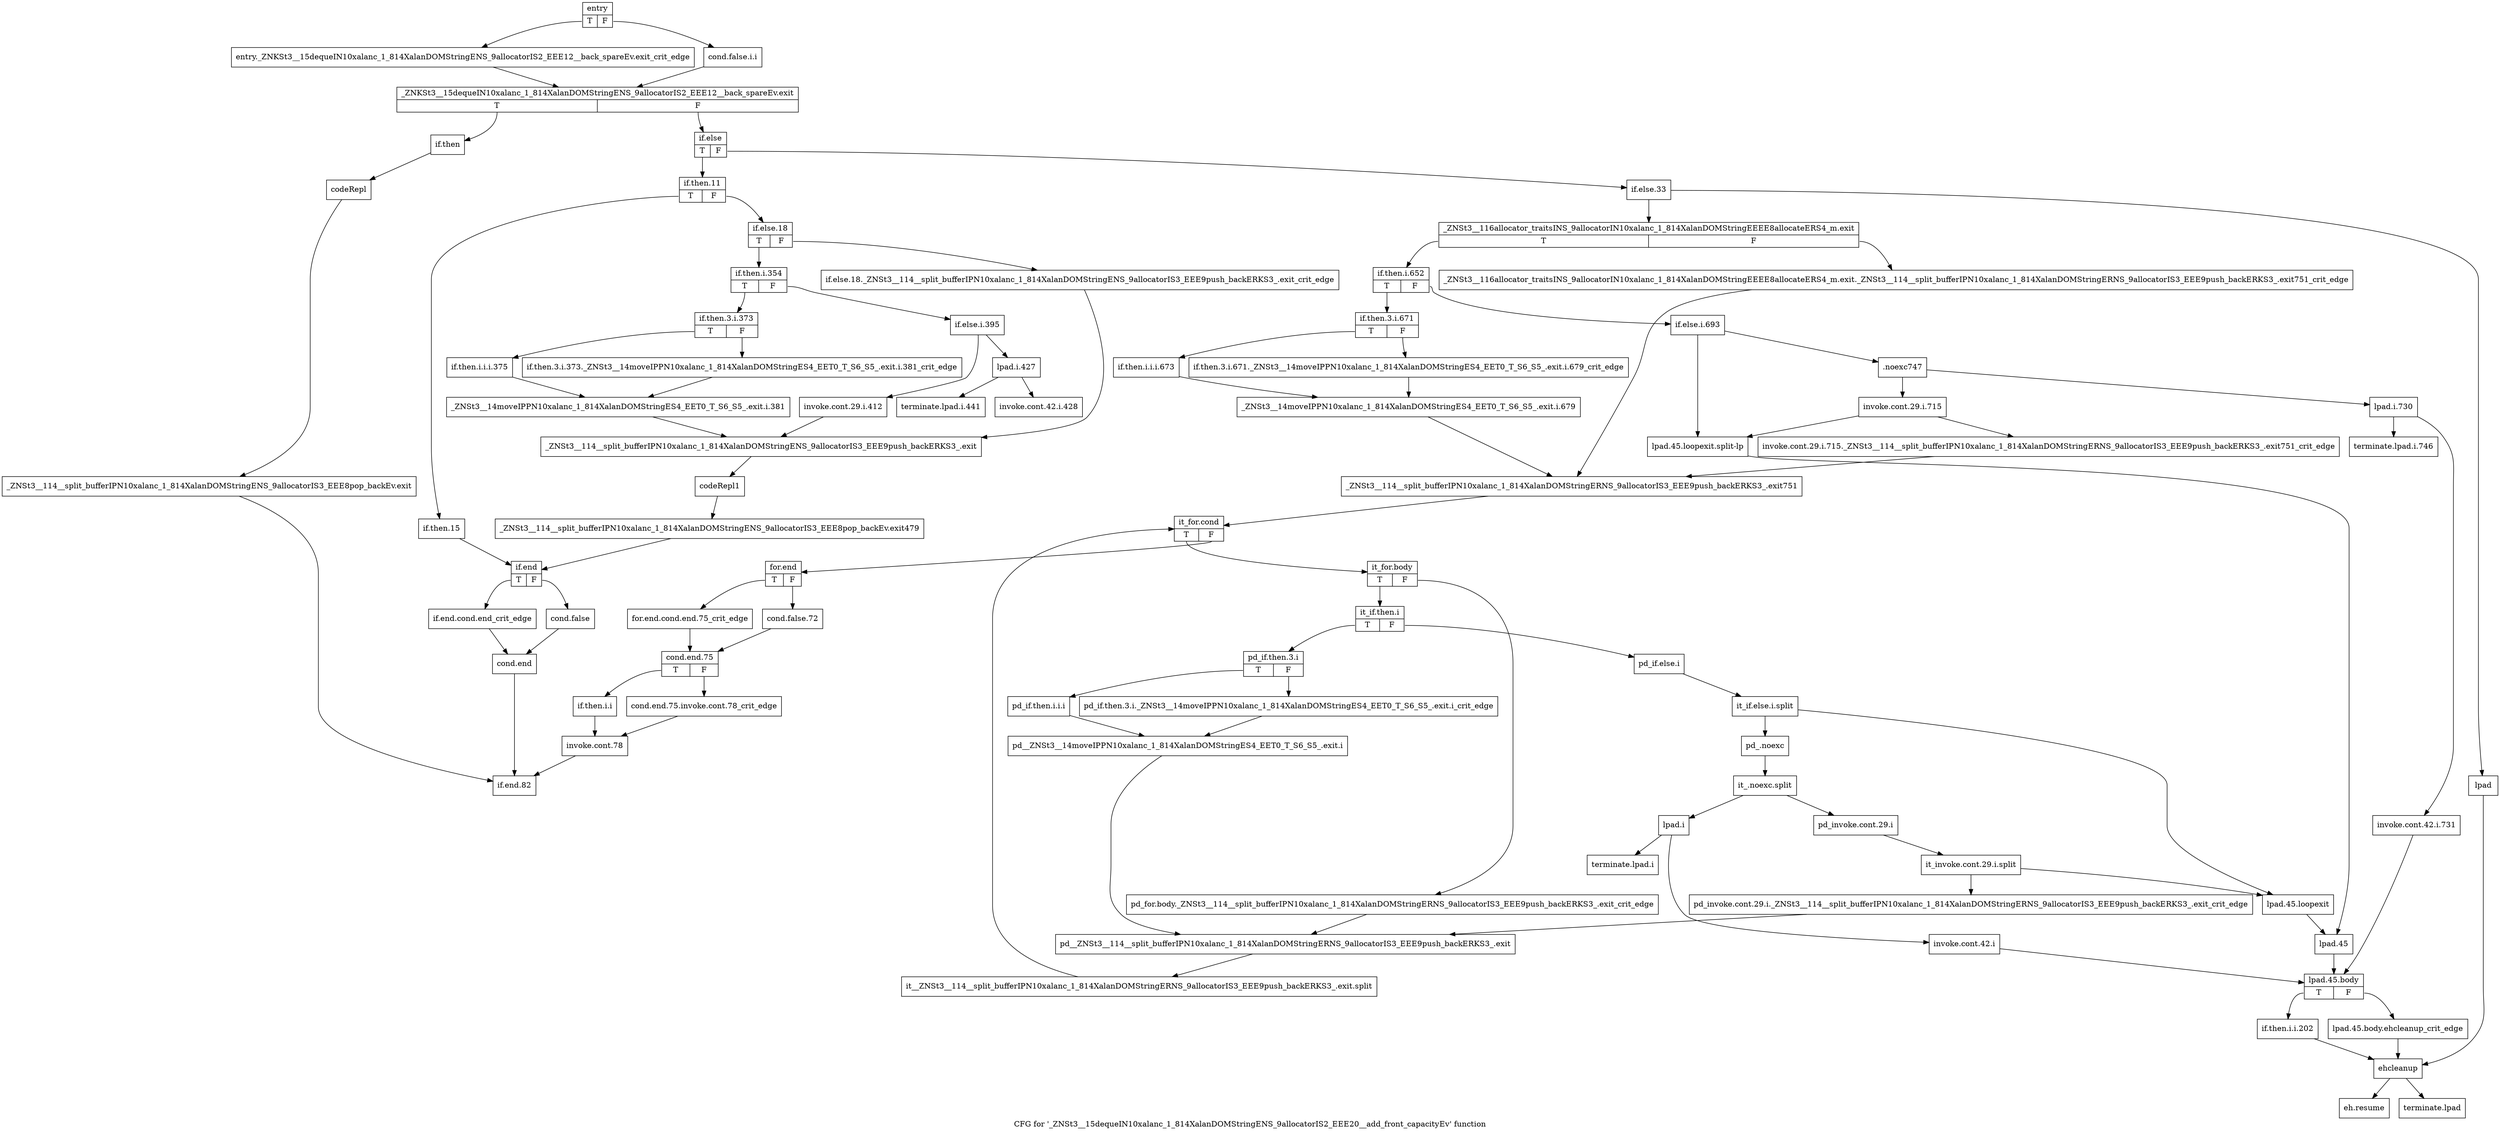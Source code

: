 digraph "CFG for '_ZNSt3__15dequeIN10xalanc_1_814XalanDOMStringENS_9allocatorIS2_EEE20__add_front_capacityEv' function" {
	label="CFG for '_ZNSt3__15dequeIN10xalanc_1_814XalanDOMStringENS_9allocatorIS2_EEE20__add_front_capacityEv' function";

	Node0x8e04210 [shape=record,label="{entry|{<s0>T|<s1>F}}"];
	Node0x8e04210:s0 -> Node0x8e04260;
	Node0x8e04210:s1 -> Node0x8e042b0;
	Node0x8e04260 [shape=record,label="{entry._ZNKSt3__15dequeIN10xalanc_1_814XalanDOMStringENS_9allocatorIS2_EEE12__back_spareEv.exit_crit_edge}"];
	Node0x8e04260 -> Node0x8e04300;
	Node0x8e042b0 [shape=record,label="{cond.false.i.i}"];
	Node0x8e042b0 -> Node0x8e04300;
	Node0x8e04300 [shape=record,label="{_ZNKSt3__15dequeIN10xalanc_1_814XalanDOMStringENS_9allocatorIS2_EEE12__back_spareEv.exit|{<s0>T|<s1>F}}"];
	Node0x8e04300:s0 -> Node0x8e04350;
	Node0x8e04300:s1 -> Node0x8e04440;
	Node0x8e04350 [shape=record,label="{if.then}"];
	Node0x8e04350 -> Node0x8e043a0;
	Node0x8e043a0 [shape=record,label="{codeRepl}"];
	Node0x8e043a0 -> Node0x8e043f0;
	Node0x8e043f0 [shape=record,label="{_ZNSt3__114__split_bufferIPN10xalanc_1_814XalanDOMStringENS_9allocatorIS3_EEE8pop_backEv.exit}"];
	Node0x8e043f0 -> Node0x8e0a5c0;
	Node0x8e04440 [shape=record,label="{if.else|{<s0>T|<s1>F}}"];
	Node0x8e04440:s0 -> Node0x8e04490;
	Node0x8e04440:s1 -> Node0x8e04b20;
	Node0x8e04490 [shape=record,label="{if.then.11|{<s0>T|<s1>F}}"];
	Node0x8e04490:s0 -> Node0x8e044e0;
	Node0x8e04490:s1 -> Node0x8e04530;
	Node0x8e044e0 [shape=record,label="{if.then.15}"];
	Node0x8e044e0 -> Node0x8e049e0;
	Node0x8e04530 [shape=record,label="{if.else.18|{<s0>T|<s1>F}}"];
	Node0x8e04530:s0 -> Node0x8e045d0;
	Node0x8e04530:s1 -> Node0x8e04580;
	Node0x8e04580 [shape=record,label="{if.else.18._ZNSt3__114__split_bufferIPN10xalanc_1_814XalanDOMStringENS_9allocatorIS3_EEE9push_backERKS3_.exit_crit_edge}"];
	Node0x8e04580 -> Node0x8e048f0;
	Node0x8e045d0 [shape=record,label="{if.then.i.354|{<s0>T|<s1>F}}"];
	Node0x8e045d0:s0 -> Node0x8e04620;
	Node0x8e045d0:s1 -> Node0x8e04760;
	Node0x8e04620 [shape=record,label="{if.then.3.i.373|{<s0>T|<s1>F}}"];
	Node0x8e04620:s0 -> Node0x8e046c0;
	Node0x8e04620:s1 -> Node0x8e04670;
	Node0x8e04670 [shape=record,label="{if.then.3.i.373._ZNSt3__14moveIPPN10xalanc_1_814XalanDOMStringES4_EET0_T_S6_S5_.exit.i.381_crit_edge}"];
	Node0x8e04670 -> Node0x8e04710;
	Node0x8e046c0 [shape=record,label="{if.then.i.i.i.375}"];
	Node0x8e046c0 -> Node0x8e04710;
	Node0x8e04710 [shape=record,label="{_ZNSt3__14moveIPPN10xalanc_1_814XalanDOMStringES4_EET0_T_S6_S5_.exit.i.381}"];
	Node0x8e04710 -> Node0x8e048f0;
	Node0x8e04760 [shape=record,label="{if.else.i.395}"];
	Node0x8e04760 -> Node0x8e047b0;
	Node0x8e04760 -> Node0x8e04800;
	Node0x8e047b0 [shape=record,label="{invoke.cont.29.i.412}"];
	Node0x8e047b0 -> Node0x8e048f0;
	Node0x8e04800 [shape=record,label="{lpad.i.427}"];
	Node0x8e04800 -> Node0x8e04850;
	Node0x8e04800 -> Node0x8e048a0;
	Node0x8e04850 [shape=record,label="{invoke.cont.42.i.428}"];
	Node0x8e048a0 [shape=record,label="{terminate.lpad.i.441}"];
	Node0x8e048f0 [shape=record,label="{_ZNSt3__114__split_bufferIPN10xalanc_1_814XalanDOMStringENS_9allocatorIS3_EEE9push_backERKS3_.exit}"];
	Node0x8e048f0 -> Node0x8e04940;
	Node0x8e04940 [shape=record,label="{codeRepl1}"];
	Node0x8e04940 -> Node0x8e04990;
	Node0x8e04990 [shape=record,label="{_ZNSt3__114__split_bufferIPN10xalanc_1_814XalanDOMStringENS_9allocatorIS3_EEE8pop_backEv.exit479}"];
	Node0x8e04990 -> Node0x8e049e0;
	Node0x8e049e0 [shape=record,label="{if.end|{<s0>T|<s1>F}}"];
	Node0x8e049e0:s0 -> Node0x8e04a30;
	Node0x8e049e0:s1 -> Node0x8e04a80;
	Node0x8e04a30 [shape=record,label="{if.end.cond.end_crit_edge}"];
	Node0x8e04a30 -> Node0x8e04ad0;
	Node0x8e04a80 [shape=record,label="{cond.false}"];
	Node0x8e04a80 -> Node0x8e04ad0;
	Node0x8e04ad0 [shape=record,label="{cond.end}"];
	Node0x8e04ad0 -> Node0x8e0a5c0;
	Node0x8e04b20 [shape=record,label="{if.else.33}"];
	Node0x8e04b20 -> Node0x8e04b70;
	Node0x8e04b20 -> Node0x8e0a110;
	Node0x8e04b70 [shape=record,label="{_ZNSt3__116allocator_traitsINS_9allocatorIN10xalanc_1_814XalanDOMStringEEEE8allocateERS4_m.exit|{<s0>T|<s1>F}}"];
	Node0x8e04b70:s0 -> Node0x8e04c10;
	Node0x8e04b70:s1 -> Node0x8e04bc0;
	Node0x8e04bc0 [shape=record,label="{_ZNSt3__116allocator_traitsINS_9allocatorIN10xalanc_1_814XalanDOMStringEEEE8allocateERS4_m.exit._ZNSt3__114__split_bufferIPN10xalanc_1_814XalanDOMStringERNS_9allocatorIS3_EEE9push_backERKS3_.exit751_crit_edge}"];
	Node0x8e04bc0 -> Node0x8e04fd0;
	Node0x8e04c10 [shape=record,label="{if.then.i.652|{<s0>T|<s1>F}}"];
	Node0x8e04c10:s0 -> Node0x8e04c60;
	Node0x8e04c10:s1 -> Node0x8e04da0;
	Node0x8e04c60 [shape=record,label="{if.then.3.i.671|{<s0>T|<s1>F}}"];
	Node0x8e04c60:s0 -> Node0x8e04d00;
	Node0x8e04c60:s1 -> Node0x8e04cb0;
	Node0x8e04cb0 [shape=record,label="{if.then.3.i.671._ZNSt3__14moveIPPN10xalanc_1_814XalanDOMStringES4_EET0_T_S6_S5_.exit.i.679_crit_edge}"];
	Node0x8e04cb0 -> Node0x8e04d50;
	Node0x8e04d00 [shape=record,label="{if.then.i.i.i.673}"];
	Node0x8e04d00 -> Node0x8e04d50;
	Node0x8e04d50 [shape=record,label="{_ZNSt3__14moveIPPN10xalanc_1_814XalanDOMStringES4_EET0_T_S6_S5_.exit.i.679}"];
	Node0x8e04d50 -> Node0x8e04fd0;
	Node0x8e04da0 [shape=record,label="{if.else.i.693}"];
	Node0x8e04da0 -> Node0x8e04df0;
	Node0x8e04da0 -> Node0x8e0a1b0;
	Node0x8e04df0 [shape=record,label="{.noexc747}"];
	Node0x8e04df0 -> Node0x8e04e40;
	Node0x8e04df0 -> Node0x8e04ee0;
	Node0x8e04e40 [shape=record,label="{invoke.cont.29.i.715}"];
	Node0x8e04e40 -> Node0x8e04e90;
	Node0x8e04e40 -> Node0x8e0a1b0;
	Node0x8e04e90 [shape=record,label="{invoke.cont.29.i.715._ZNSt3__114__split_bufferIPN10xalanc_1_814XalanDOMStringERNS_9allocatorIS3_EEE9push_backERKS3_.exit751_crit_edge}"];
	Node0x8e04e90 -> Node0x8e04fd0;
	Node0x8e04ee0 [shape=record,label="{lpad.i.730}"];
	Node0x8e04ee0 -> Node0x8e04f30;
	Node0x8e04ee0 -> Node0x8e04f80;
	Node0x8e04f30 [shape=record,label="{invoke.cont.42.i.731}"];
	Node0x8e04f30 -> Node0x8e0a250;
	Node0x8e04f80 [shape=record,label="{terminate.lpad.i.746}"];
	Node0x8e04fd0 [shape=record,label="{_ZNSt3__114__split_bufferIPN10xalanc_1_814XalanDOMStringERNS_9allocatorIS3_EEE9push_backERKS3_.exit751}"];
	Node0x8e04fd0 -> Node0x8e05020;
	Node0x8e05020 [shape=record,label="{it_for.cond|{<s0>T|<s1>F}}"];
	Node0x8e05020:s0 -> Node0x8e05070;
	Node0x8e05020:s1 -> Node0x8e0a340;
	Node0x8e05070 [shape=record,label="{it_for.body|{<s0>T|<s1>F}}"];
	Node0x8e05070:s0 -> Node0x8e05110;
	Node0x8e05070:s1 -> Node0x8e050c0;
	Node0x8e050c0 [shape=record,label="{pd_for.body._ZNSt3__114__split_bufferIPN10xalanc_1_814XalanDOMStringERNS_9allocatorIS3_EEE9push_backERKS3_.exit_crit_edge}"];
	Node0x8e050c0 -> Node0x8e0a0c0;
	Node0x8e05110 [shape=record,label="{it_if.then.i|{<s0>T|<s1>F}}"];
	Node0x8e05110:s0 -> Node0x8e05160;
	Node0x8e05110:s1 -> Node0x8e052a0;
	Node0x8e05160 [shape=record,label="{pd_if.then.3.i|{<s0>T|<s1>F}}"];
	Node0x8e05160:s0 -> Node0x8e05200;
	Node0x8e05160:s1 -> Node0x8e051b0;
	Node0x8e051b0 [shape=record,label="{pd_if.then.3.i._ZNSt3__14moveIPPN10xalanc_1_814XalanDOMStringES4_EET0_T_S6_S5_.exit.i_crit_edge}"];
	Node0x8e051b0 -> Node0x8e05250;
	Node0x8e05200 [shape=record,label="{pd_if.then.i.i.i}"];
	Node0x8e05200 -> Node0x8e05250;
	Node0x8e05250 [shape=record,label="{pd__ZNSt3__14moveIPPN10xalanc_1_814XalanDOMStringES4_EET0_T_S6_S5_.exit.i}"];
	Node0x8e05250 -> Node0x8e0a0c0;
	Node0x8e052a0 [shape=record,label="{pd_if.else.i}"];
	Node0x8e052a0 -> Node0xca567e0;
	Node0xca567e0 [shape=record,label="{it_if.else.i.split}"];
	Node0xca567e0 -> Node0x8e052f0;
	Node0xca567e0 -> Node0x8e0a160;
	Node0x8e052f0 [shape=record,label="{pd_.noexc}"];
	Node0x8e052f0 -> Node0xca55480;
	Node0xca55480 [shape=record,label="{it_.noexc.split}"];
	Node0xca55480 -> Node0x8e05340;
	Node0xca55480 -> Node0x8e053e0;
	Node0x8e05340 [shape=record,label="{pd_invoke.cont.29.i}"];
	Node0x8e05340 -> Node0xca549e0;
	Node0xca549e0 [shape=record,label="{it_invoke.cont.29.i.split}"];
	Node0xca549e0 -> Node0x8e05390;
	Node0xca549e0 -> Node0x8e0a160;
	Node0x8e05390 [shape=record,label="{pd_invoke.cont.29.i._ZNSt3__114__split_bufferIPN10xalanc_1_814XalanDOMStringERNS_9allocatorIS3_EEE9push_backERKS3_.exit_crit_edge}"];
	Node0x8e05390 -> Node0x8e0a0c0;
	Node0x8e053e0 [shape=record,label="{lpad.i}"];
	Node0x8e053e0 -> Node0x8e05430;
	Node0x8e053e0 -> Node0x8e0a070;
	Node0x8e05430 [shape=record,label="{invoke.cont.42.i}"];
	Node0x8e05430 -> Node0x8e0a250;
	Node0x8e0a070 [shape=record,label="{terminate.lpad.i}"];
	Node0x8e0a0c0 [shape=record,label="{pd__ZNSt3__114__split_bufferIPN10xalanc_1_814XalanDOMStringERNS_9allocatorIS3_EEE9push_backERKS3_.exit}"];
	Node0x8e0a0c0 -> Node0xca544e0;
	Node0xca544e0 [shape=record,label="{it__ZNSt3__114__split_bufferIPN10xalanc_1_814XalanDOMStringERNS_9allocatorIS3_EEE9push_backERKS3_.exit.split}"];
	Node0xca544e0 -> Node0x8e05020;
	Node0x8e0a110 [shape=record,label="{lpad}"];
	Node0x8e0a110 -> Node0x8e0a570;
	Node0x8e0a160 [shape=record,label="{lpad.45.loopexit}"];
	Node0x8e0a160 -> Node0x8e0a200;
	Node0x8e0a1b0 [shape=record,label="{lpad.45.loopexit.split-lp}"];
	Node0x8e0a1b0 -> Node0x8e0a200;
	Node0x8e0a200 [shape=record,label="{lpad.45}"];
	Node0x8e0a200 -> Node0x8e0a250;
	Node0x8e0a250 [shape=record,label="{lpad.45.body|{<s0>T|<s1>F}}"];
	Node0x8e0a250:s0 -> Node0x8e0a2f0;
	Node0x8e0a250:s1 -> Node0x8e0a2a0;
	Node0x8e0a2a0 [shape=record,label="{lpad.45.body.ehcleanup_crit_edge}"];
	Node0x8e0a2a0 -> Node0x8e0a570;
	Node0x8e0a2f0 [shape=record,label="{if.then.i.i.202}"];
	Node0x8e0a2f0 -> Node0x8e0a570;
	Node0x8e0a340 [shape=record,label="{for.end|{<s0>T|<s1>F}}"];
	Node0x8e0a340:s0 -> Node0x8e0a390;
	Node0x8e0a340:s1 -> Node0x8e0a3e0;
	Node0x8e0a390 [shape=record,label="{for.end.cond.end.75_crit_edge}"];
	Node0x8e0a390 -> Node0x8e0a430;
	Node0x8e0a3e0 [shape=record,label="{cond.false.72}"];
	Node0x8e0a3e0 -> Node0x8e0a430;
	Node0x8e0a430 [shape=record,label="{cond.end.75|{<s0>T|<s1>F}}"];
	Node0x8e0a430:s0 -> Node0x8e0a4d0;
	Node0x8e0a430:s1 -> Node0x8e0a480;
	Node0x8e0a480 [shape=record,label="{cond.end.75.invoke.cont.78_crit_edge}"];
	Node0x8e0a480 -> Node0x8e0a520;
	Node0x8e0a4d0 [shape=record,label="{if.then.i.i}"];
	Node0x8e0a4d0 -> Node0x8e0a520;
	Node0x8e0a520 [shape=record,label="{invoke.cont.78}"];
	Node0x8e0a520 -> Node0x8e0a5c0;
	Node0x8e0a570 [shape=record,label="{ehcleanup}"];
	Node0x8e0a570 -> Node0x8e0a610;
	Node0x8e0a570 -> Node0x8e0a660;
	Node0x8e0a5c0 [shape=record,label="{if.end.82}"];
	Node0x8e0a610 [shape=record,label="{eh.resume}"];
	Node0x8e0a660 [shape=record,label="{terminate.lpad}"];
}

